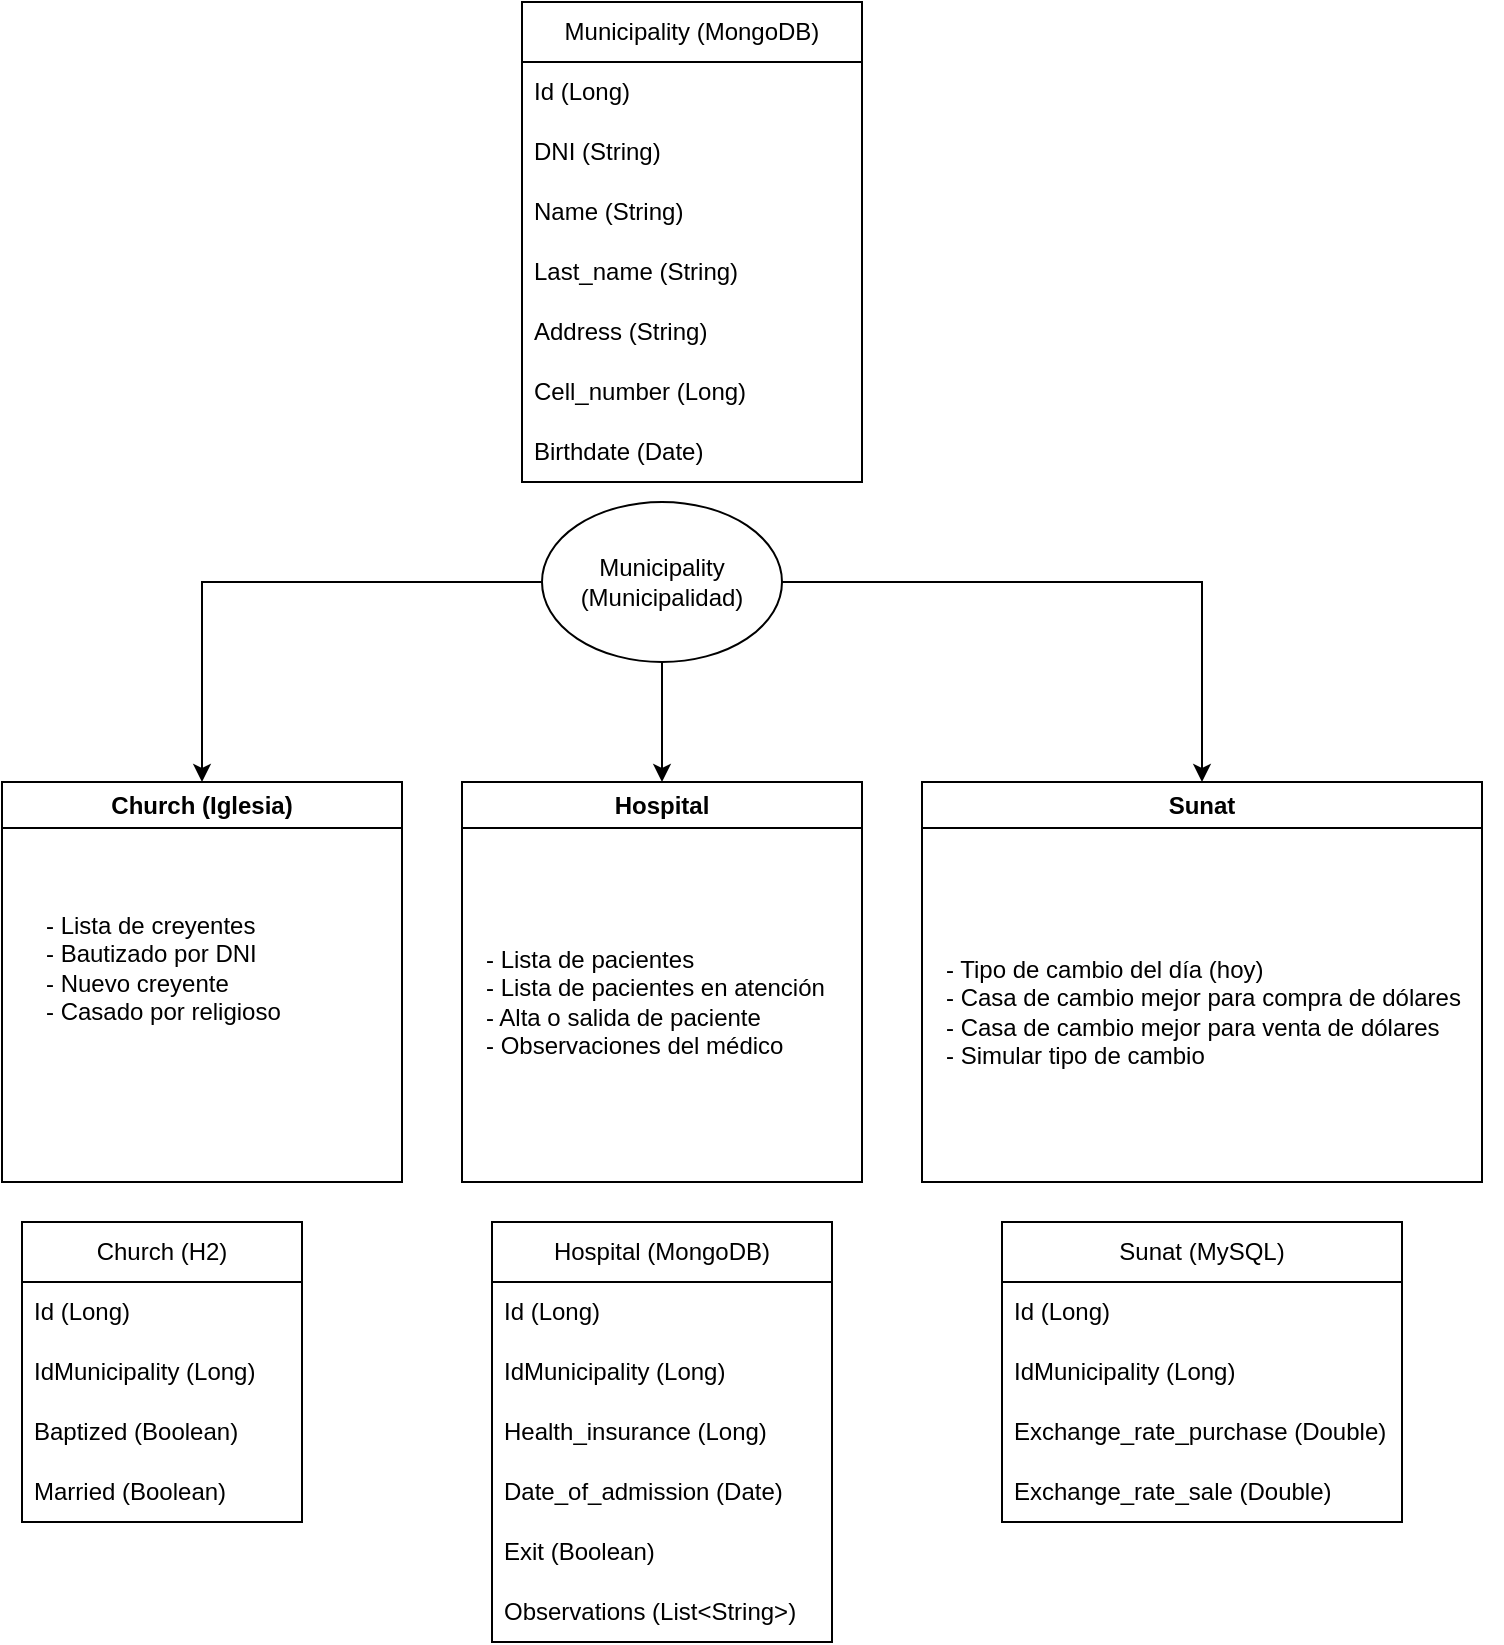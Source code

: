 <mxfile version="21.3.2" type="device">
  <diagram name="Página-1" id="QVvui4KDN7PBhYGVlwG6">
    <mxGraphModel dx="913" dy="1654" grid="1" gridSize="10" guides="1" tooltips="1" connect="1" arrows="1" fold="1" page="1" pageScale="1" pageWidth="827" pageHeight="1169" math="0" shadow="0">
      <root>
        <mxCell id="0" />
        <mxCell id="1" parent="0" />
        <mxCell id="TIgeuoTWDCC5F0Vsh4Nn-6" style="edgeStyle=orthogonalEdgeStyle;rounded=0;orthogonalLoop=1;jettySize=auto;html=1;entryX=0.5;entryY=0;entryDx=0;entryDy=0;" edge="1" parent="1" source="TIgeuoTWDCC5F0Vsh4Nn-2" target="TIgeuoTWDCC5F0Vsh4Nn-3">
          <mxGeometry relative="1" as="geometry" />
        </mxCell>
        <mxCell id="TIgeuoTWDCC5F0Vsh4Nn-7" style="edgeStyle=orthogonalEdgeStyle;rounded=0;orthogonalLoop=1;jettySize=auto;html=1;entryX=0.5;entryY=0;entryDx=0;entryDy=0;" edge="1" parent="1" source="TIgeuoTWDCC5F0Vsh4Nn-2" target="TIgeuoTWDCC5F0Vsh4Nn-5">
          <mxGeometry relative="1" as="geometry" />
        </mxCell>
        <mxCell id="TIgeuoTWDCC5F0Vsh4Nn-8" style="edgeStyle=orthogonalEdgeStyle;rounded=0;orthogonalLoop=1;jettySize=auto;html=1;entryX=0.5;entryY=0;entryDx=0;entryDy=0;" edge="1" parent="1" source="TIgeuoTWDCC5F0Vsh4Nn-2" target="TIgeuoTWDCC5F0Vsh4Nn-4">
          <mxGeometry relative="1" as="geometry" />
        </mxCell>
        <mxCell id="TIgeuoTWDCC5F0Vsh4Nn-2" value="&lt;div&gt;Municipality&lt;/div&gt;&lt;div&gt;(Municipalidad)&lt;br&gt;&lt;/div&gt;" style="ellipse;whiteSpace=wrap;html=1;" vertex="1" parent="1">
          <mxGeometry x="310" y="30" width="120" height="80" as="geometry" />
        </mxCell>
        <mxCell id="TIgeuoTWDCC5F0Vsh4Nn-3" value="Church (Iglesia)" style="swimlane;whiteSpace=wrap;html=1;" vertex="1" parent="1">
          <mxGeometry x="40" y="170" width="200" height="200" as="geometry" />
        </mxCell>
        <mxCell id="TIgeuoTWDCC5F0Vsh4Nn-9" value="&lt;div align=&quot;left&quot;&gt;- Lista de creyentes&lt;br&gt;&lt;/div&gt;&lt;div align=&quot;left&quot;&gt;- Bautizado por DNI&lt;br&gt;&lt;/div&gt;&lt;div&gt;- Nuevo creyente&lt;/div&gt;&lt;div&gt;- Casado por religioso&lt;br&gt;&lt;/div&gt;" style="text;html=1;align=left;verticalAlign=middle;resizable=0;points=[];autosize=1;strokeColor=none;fillColor=none;" vertex="1" parent="TIgeuoTWDCC5F0Vsh4Nn-3">
          <mxGeometry x="20" y="58" width="140" height="70" as="geometry" />
        </mxCell>
        <mxCell id="TIgeuoTWDCC5F0Vsh4Nn-4" value="Hospital" style="swimlane;whiteSpace=wrap;html=1;" vertex="1" parent="1">
          <mxGeometry x="270" y="170" width="200" height="200" as="geometry" />
        </mxCell>
        <mxCell id="TIgeuoTWDCC5F0Vsh4Nn-17" value="&lt;div&gt;- Lista de pacientes&lt;/div&gt;&lt;div&gt;- Lista de pacientes en atención&lt;/div&gt;&lt;div&gt;- Alta o salida de paciente&lt;/div&gt;&lt;div&gt;- Observaciones del médico&lt;br&gt;&lt;/div&gt;" style="text;html=1;align=left;verticalAlign=middle;resizable=0;points=[];autosize=1;strokeColor=none;fillColor=none;" vertex="1" parent="TIgeuoTWDCC5F0Vsh4Nn-4">
          <mxGeometry x="10" y="75" width="190" height="70" as="geometry" />
        </mxCell>
        <mxCell id="TIgeuoTWDCC5F0Vsh4Nn-5" value="Sunat" style="swimlane;whiteSpace=wrap;html=1;" vertex="1" parent="1">
          <mxGeometry x="500" y="170" width="280" height="200" as="geometry" />
        </mxCell>
        <mxCell id="TIgeuoTWDCC5F0Vsh4Nn-10" value="Church (H2)" style="swimlane;fontStyle=0;childLayout=stackLayout;horizontal=1;startSize=30;horizontalStack=0;resizeParent=1;resizeParentMax=0;resizeLast=0;collapsible=1;marginBottom=0;whiteSpace=wrap;html=1;" vertex="1" parent="1">
          <mxGeometry x="50" y="390" width="140" height="150" as="geometry" />
        </mxCell>
        <mxCell id="TIgeuoTWDCC5F0Vsh4Nn-50" value="Id (Long)" style="text;strokeColor=none;fillColor=none;align=left;verticalAlign=middle;spacingLeft=4;spacingRight=4;overflow=hidden;points=[[0,0.5],[1,0.5]];portConstraint=eastwest;rotatable=0;whiteSpace=wrap;html=1;" vertex="1" parent="TIgeuoTWDCC5F0Vsh4Nn-10">
          <mxGeometry y="30" width="140" height="30" as="geometry" />
        </mxCell>
        <mxCell id="TIgeuoTWDCC5F0Vsh4Nn-52" value="IdMunicipality (Long)" style="text;strokeColor=none;fillColor=none;align=left;verticalAlign=middle;spacingLeft=4;spacingRight=4;overflow=hidden;points=[[0,0.5],[1,0.5]];portConstraint=eastwest;rotatable=0;whiteSpace=wrap;html=1;" vertex="1" parent="TIgeuoTWDCC5F0Vsh4Nn-10">
          <mxGeometry y="60" width="140" height="30" as="geometry" />
        </mxCell>
        <mxCell id="TIgeuoTWDCC5F0Vsh4Nn-16" value="Baptized (Boolean)" style="text;strokeColor=none;fillColor=none;align=left;verticalAlign=middle;spacingLeft=4;spacingRight=4;overflow=hidden;points=[[0,0.5],[1,0.5]];portConstraint=eastwest;rotatable=0;whiteSpace=wrap;html=1;" vertex="1" parent="TIgeuoTWDCC5F0Vsh4Nn-10">
          <mxGeometry y="90" width="140" height="30" as="geometry" />
        </mxCell>
        <mxCell id="TIgeuoTWDCC5F0Vsh4Nn-15" value="Married (Boolean)" style="text;strokeColor=none;fillColor=none;align=left;verticalAlign=middle;spacingLeft=4;spacingRight=4;overflow=hidden;points=[[0,0.5],[1,0.5]];portConstraint=eastwest;rotatable=0;whiteSpace=wrap;html=1;" vertex="1" parent="TIgeuoTWDCC5F0Vsh4Nn-10">
          <mxGeometry y="120" width="140" height="30" as="geometry" />
        </mxCell>
        <mxCell id="TIgeuoTWDCC5F0Vsh4Nn-18" value="Hospital (MongoDB)" style="swimlane;fontStyle=0;childLayout=stackLayout;horizontal=1;startSize=30;horizontalStack=0;resizeParent=1;resizeParentMax=0;resizeLast=0;collapsible=1;marginBottom=0;whiteSpace=wrap;html=1;" vertex="1" parent="1">
          <mxGeometry x="285" y="390" width="170" height="210" as="geometry" />
        </mxCell>
        <mxCell id="TIgeuoTWDCC5F0Vsh4Nn-51" value="Id (Long)" style="text;strokeColor=none;fillColor=none;align=left;verticalAlign=middle;spacingLeft=4;spacingRight=4;overflow=hidden;points=[[0,0.5],[1,0.5]];portConstraint=eastwest;rotatable=0;whiteSpace=wrap;html=1;" vertex="1" parent="TIgeuoTWDCC5F0Vsh4Nn-18">
          <mxGeometry y="30" width="170" height="30" as="geometry" />
        </mxCell>
        <mxCell id="TIgeuoTWDCC5F0Vsh4Nn-55" value="IdMunicipality (Long)" style="text;strokeColor=none;fillColor=none;align=left;verticalAlign=middle;spacingLeft=4;spacingRight=4;overflow=hidden;points=[[0,0.5],[1,0.5]];portConstraint=eastwest;rotatable=0;whiteSpace=wrap;html=1;" vertex="1" parent="TIgeuoTWDCC5F0Vsh4Nn-18">
          <mxGeometry y="60" width="170" height="30" as="geometry" />
        </mxCell>
        <mxCell id="TIgeuoTWDCC5F0Vsh4Nn-32" value="Health_insurance (Long)" style="text;strokeColor=none;fillColor=none;align=left;verticalAlign=middle;spacingLeft=4;spacingRight=4;overflow=hidden;points=[[0,0.5],[1,0.5]];portConstraint=eastwest;rotatable=0;whiteSpace=wrap;html=1;" vertex="1" parent="TIgeuoTWDCC5F0Vsh4Nn-18">
          <mxGeometry y="90" width="170" height="30" as="geometry" />
        </mxCell>
        <mxCell id="TIgeuoTWDCC5F0Vsh4Nn-22" value="Date_of_admission (Date)" style="text;strokeColor=none;fillColor=none;align=left;verticalAlign=middle;spacingLeft=4;spacingRight=4;overflow=hidden;points=[[0,0.5],[1,0.5]];portConstraint=eastwest;rotatable=0;whiteSpace=wrap;html=1;" vertex="1" parent="TIgeuoTWDCC5F0Vsh4Nn-18">
          <mxGeometry y="120" width="170" height="30" as="geometry" />
        </mxCell>
        <mxCell id="TIgeuoTWDCC5F0Vsh4Nn-23" value="Exit (Boolean)" style="text;strokeColor=none;fillColor=none;align=left;verticalAlign=middle;spacingLeft=4;spacingRight=4;overflow=hidden;points=[[0,0.5],[1,0.5]];portConstraint=eastwest;rotatable=0;whiteSpace=wrap;html=1;" vertex="1" parent="TIgeuoTWDCC5F0Vsh4Nn-18">
          <mxGeometry y="150" width="170" height="30" as="geometry" />
        </mxCell>
        <mxCell id="TIgeuoTWDCC5F0Vsh4Nn-24" value="Observations (List&amp;lt;String&amp;gt;)" style="text;strokeColor=none;fillColor=none;align=left;verticalAlign=middle;spacingLeft=4;spacingRight=4;overflow=hidden;points=[[0,0.5],[1,0.5]];portConstraint=eastwest;rotatable=0;whiteSpace=wrap;html=1;" vertex="1" parent="TIgeuoTWDCC5F0Vsh4Nn-18">
          <mxGeometry y="180" width="170" height="30" as="geometry" />
        </mxCell>
        <mxCell id="TIgeuoTWDCC5F0Vsh4Nn-33" value="&lt;div&gt;- Tipo de cambio del día (hoy)&lt;/div&gt;&lt;div&gt;- Casa de cambio mejor para compra de dólares&lt;br&gt;&lt;/div&gt;&lt;div&gt;- Casa de cambio mejor para venta de dólares&lt;br&gt;&lt;/div&gt;&lt;div&gt;- Simular tipo de cambio &lt;br&gt;&lt;/div&gt;" style="text;html=1;align=left;verticalAlign=middle;resizable=0;points=[];autosize=1;strokeColor=none;fillColor=none;" vertex="1" parent="1">
          <mxGeometry x="510" y="250" width="280" height="70" as="geometry" />
        </mxCell>
        <mxCell id="TIgeuoTWDCC5F0Vsh4Nn-34" value="Sunat (MySQL)" style="swimlane;fontStyle=0;childLayout=stackLayout;horizontal=1;startSize=30;horizontalStack=0;resizeParent=1;resizeParentMax=0;resizeLast=0;collapsible=1;marginBottom=0;whiteSpace=wrap;html=1;" vertex="1" parent="1">
          <mxGeometry x="540" y="390" width="200" height="150" as="geometry" />
        </mxCell>
        <mxCell id="TIgeuoTWDCC5F0Vsh4Nn-57" value="Id (Long)" style="text;strokeColor=none;fillColor=none;align=left;verticalAlign=middle;spacingLeft=4;spacingRight=4;overflow=hidden;points=[[0,0.5],[1,0.5]];portConstraint=eastwest;rotatable=0;whiteSpace=wrap;html=1;" vertex="1" parent="TIgeuoTWDCC5F0Vsh4Nn-34">
          <mxGeometry y="30" width="200" height="30" as="geometry" />
        </mxCell>
        <mxCell id="TIgeuoTWDCC5F0Vsh4Nn-56" value="IdMunicipality (Long)" style="text;strokeColor=none;fillColor=none;align=left;verticalAlign=middle;spacingLeft=4;spacingRight=4;overflow=hidden;points=[[0,0.5],[1,0.5]];portConstraint=eastwest;rotatable=0;whiteSpace=wrap;html=1;" vertex="1" parent="TIgeuoTWDCC5F0Vsh4Nn-34">
          <mxGeometry y="60" width="200" height="30" as="geometry" />
        </mxCell>
        <mxCell id="TIgeuoTWDCC5F0Vsh4Nn-39" value="Exchange_rate_purchase (Double)" style="text;strokeColor=none;fillColor=none;align=left;verticalAlign=middle;spacingLeft=4;spacingRight=4;overflow=hidden;points=[[0,0.5],[1,0.5]];portConstraint=eastwest;rotatable=0;whiteSpace=wrap;html=1;" vertex="1" parent="TIgeuoTWDCC5F0Vsh4Nn-34">
          <mxGeometry y="90" width="200" height="30" as="geometry" />
        </mxCell>
        <mxCell id="TIgeuoTWDCC5F0Vsh4Nn-40" value="Exchange_rate_sale (Double)" style="text;strokeColor=none;fillColor=none;align=left;verticalAlign=middle;spacingLeft=4;spacingRight=4;overflow=hidden;points=[[0,0.5],[1,0.5]];portConstraint=eastwest;rotatable=0;whiteSpace=wrap;html=1;" vertex="1" parent="TIgeuoTWDCC5F0Vsh4Nn-34">
          <mxGeometry y="120" width="200" height="30" as="geometry" />
        </mxCell>
        <mxCell id="TIgeuoTWDCC5F0Vsh4Nn-41" value="Municipality (MongoDB)" style="swimlane;fontStyle=0;childLayout=stackLayout;horizontal=1;startSize=30;horizontalStack=0;resizeParent=1;resizeParentMax=0;resizeLast=0;collapsible=1;marginBottom=0;whiteSpace=wrap;html=1;" vertex="1" parent="1">
          <mxGeometry x="300" y="-220" width="170" height="240" as="geometry" />
        </mxCell>
        <mxCell id="TIgeuoTWDCC5F0Vsh4Nn-49" value="Id (Long)" style="text;strokeColor=none;fillColor=none;align=left;verticalAlign=middle;spacingLeft=4;spacingRight=4;overflow=hidden;points=[[0,0.5],[1,0.5]];portConstraint=eastwest;rotatable=0;whiteSpace=wrap;html=1;" vertex="1" parent="TIgeuoTWDCC5F0Vsh4Nn-41">
          <mxGeometry y="30" width="170" height="30" as="geometry" />
        </mxCell>
        <mxCell id="TIgeuoTWDCC5F0Vsh4Nn-43" value="DNI (String)" style="text;strokeColor=none;fillColor=none;align=left;verticalAlign=middle;spacingLeft=4;spacingRight=4;overflow=hidden;points=[[0,0.5],[1,0.5]];portConstraint=eastwest;rotatable=0;whiteSpace=wrap;html=1;" vertex="1" parent="TIgeuoTWDCC5F0Vsh4Nn-41">
          <mxGeometry y="60" width="170" height="30" as="geometry" />
        </mxCell>
        <mxCell id="TIgeuoTWDCC5F0Vsh4Nn-44" value="Name (String)" style="text;strokeColor=none;fillColor=none;align=left;verticalAlign=middle;spacingLeft=4;spacingRight=4;overflow=hidden;points=[[0,0.5],[1,0.5]];portConstraint=eastwest;rotatable=0;whiteSpace=wrap;html=1;" vertex="1" parent="TIgeuoTWDCC5F0Vsh4Nn-41">
          <mxGeometry y="90" width="170" height="30" as="geometry" />
        </mxCell>
        <mxCell id="TIgeuoTWDCC5F0Vsh4Nn-45" value="Last_name (String)" style="text;strokeColor=none;fillColor=none;align=left;verticalAlign=middle;spacingLeft=4;spacingRight=4;overflow=hidden;points=[[0,0.5],[1,0.5]];portConstraint=eastwest;rotatable=0;whiteSpace=wrap;html=1;" vertex="1" parent="TIgeuoTWDCC5F0Vsh4Nn-41">
          <mxGeometry y="120" width="170" height="30" as="geometry" />
        </mxCell>
        <mxCell id="TIgeuoTWDCC5F0Vsh4Nn-54" value="Address (String)" style="text;strokeColor=none;fillColor=none;align=left;verticalAlign=middle;spacingLeft=4;spacingRight=4;overflow=hidden;points=[[0,0.5],[1,0.5]];portConstraint=eastwest;rotatable=0;whiteSpace=wrap;html=1;" vertex="1" parent="TIgeuoTWDCC5F0Vsh4Nn-41">
          <mxGeometry y="150" width="170" height="30" as="geometry" />
        </mxCell>
        <mxCell id="TIgeuoTWDCC5F0Vsh4Nn-53" value="Cell_number (Long)" style="text;strokeColor=none;fillColor=none;align=left;verticalAlign=middle;spacingLeft=4;spacingRight=4;overflow=hidden;points=[[0,0.5],[1,0.5]];portConstraint=eastwest;rotatable=0;whiteSpace=wrap;html=1;" vertex="1" parent="TIgeuoTWDCC5F0Vsh4Nn-41">
          <mxGeometry y="180" width="170" height="30" as="geometry" />
        </mxCell>
        <mxCell id="TIgeuoTWDCC5F0Vsh4Nn-46" value="Birthdate (Date)" style="text;strokeColor=none;fillColor=none;align=left;verticalAlign=middle;spacingLeft=4;spacingRight=4;overflow=hidden;points=[[0,0.5],[1,0.5]];portConstraint=eastwest;rotatable=0;whiteSpace=wrap;html=1;" vertex="1" parent="TIgeuoTWDCC5F0Vsh4Nn-41">
          <mxGeometry y="210" width="170" height="30" as="geometry" />
        </mxCell>
      </root>
    </mxGraphModel>
  </diagram>
</mxfile>
